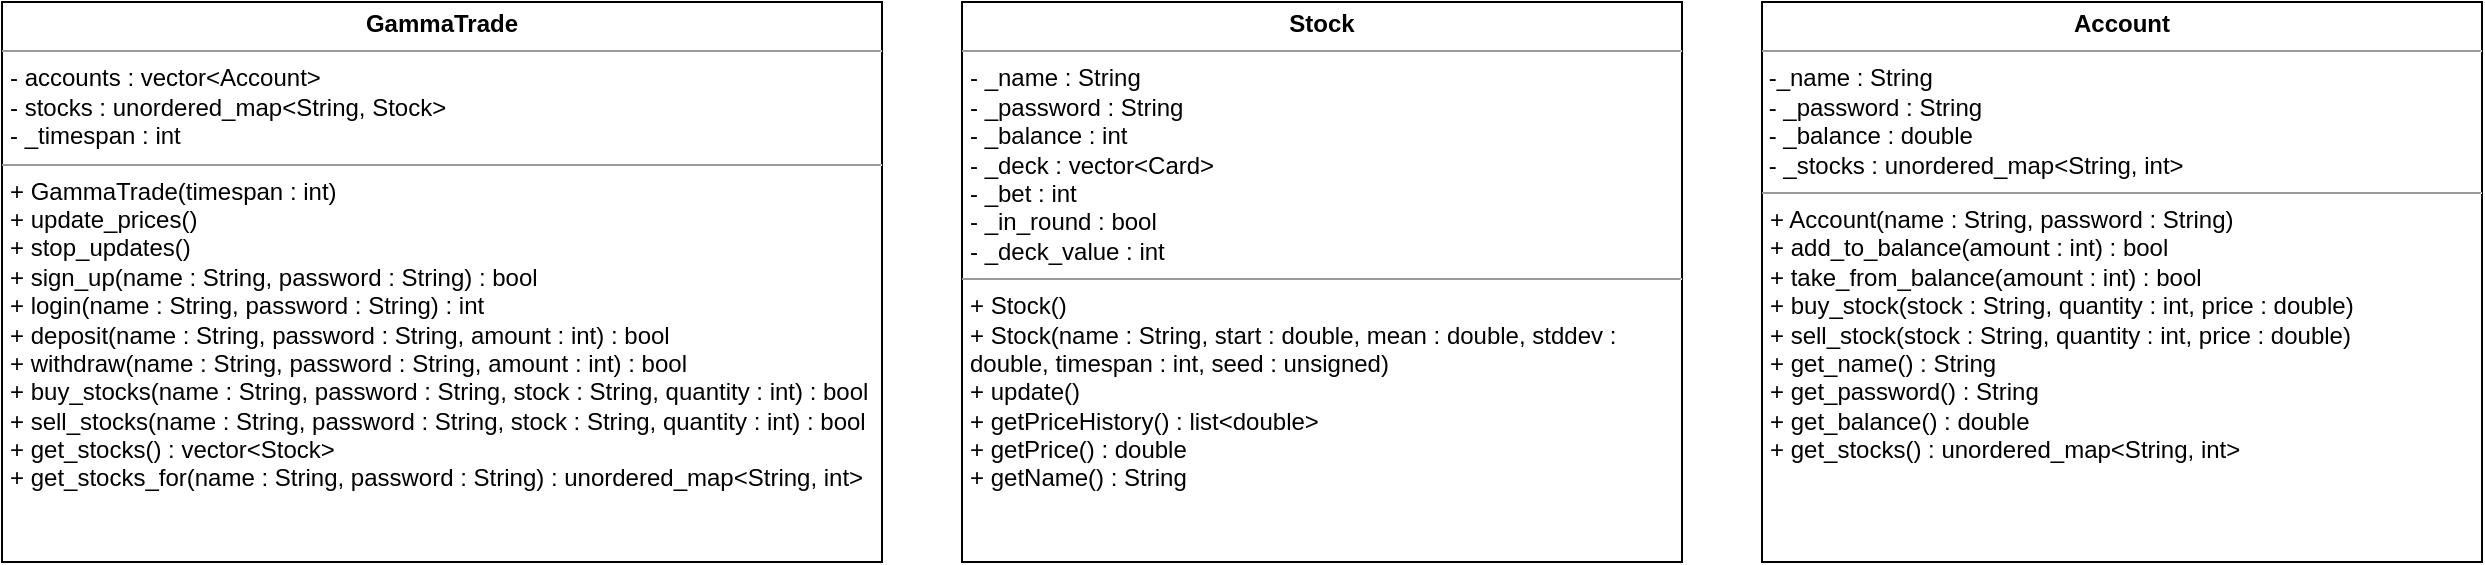 <mxfile version="21.3.6" type="device">
  <diagram name="Seite-1" id="T3qOwCYRP5SabC_Y7l2l">
    <mxGraphModel dx="1461" dy="648" grid="1" gridSize="10" guides="1" tooltips="1" connect="1" arrows="1" fold="1" page="1" pageScale="1" pageWidth="827" pageHeight="1169" math="0" shadow="0">
      <root>
        <mxCell id="0" />
        <mxCell id="1" parent="0" />
        <mxCell id="Lea8IH57JLJIbaSc_baa-24" value="&lt;p style=&quot;margin:0px;margin-top:4px;text-align:center;&quot;&gt;&lt;b&gt;GammaTrade&lt;/b&gt;&lt;/p&gt;&lt;hr size=&quot;1&quot;&gt;&lt;p style=&quot;margin:0px;margin-left:4px;&quot;&gt;- accounts : vector&amp;lt;Account&amp;gt;&amp;nbsp;&lt;/p&gt;&lt;p style=&quot;margin:0px;margin-left:4px;&quot;&gt;-&amp;nbsp;stocks : unordered_map&amp;lt;String, Stock&amp;gt;&amp;nbsp;&lt;/p&gt;&lt;p style=&quot;margin:0px;margin-left:4px;&quot;&gt;- _timespan : int&lt;/p&gt;&lt;hr size=&quot;1&quot;&gt;&lt;p style=&quot;margin:0px;margin-left:4px;&quot;&gt;+ GammaTrade(timespan : int)&lt;/p&gt;&lt;p style=&quot;margin:0px;margin-left:4px;&quot;&gt;+ update_prices()&lt;/p&gt;&lt;p style=&quot;margin:0px;margin-left:4px;&quot;&gt;+ stop_updates()&lt;/p&gt;&lt;p style=&quot;margin:0px;margin-left:4px;&quot;&gt;+ sign_up(name : String, password : String) : bool&lt;/p&gt;&lt;p style=&quot;margin:0px;margin-left:4px;&quot;&gt;+ login(name : String, password : String) : int&amp;nbsp;&lt;/p&gt;&lt;p style=&quot;margin:0px;margin-left:4px;&quot;&gt;+ deposit(name : String, password : String, amount : int) : bool&lt;/p&gt;&lt;p style=&quot;margin:0px;margin-left:4px;&quot;&gt;+ withdraw(name : String, password : String, amount : int) : bool&lt;/p&gt;&lt;p style=&quot;margin:0px;margin-left:4px;&quot;&gt;+ buy_stocks(name : String, password : String, stock : String, quantity : int) : bool&lt;/p&gt;&lt;p style=&quot;margin:0px;margin-left:4px;&quot;&gt;+ sell_stocks(name : String, password : String, stock : String, quantity : int) : bool&lt;/p&gt;&lt;p style=&quot;margin:0px;margin-left:4px;&quot;&gt;+ get_stocks() : vector&amp;lt;Stock&amp;gt;&lt;/p&gt;&lt;p style=&quot;margin:0px;margin-left:4px;&quot;&gt;+ get_stocks_for(name : String, password : String) : unordered_map&amp;lt;String, int&amp;gt;&lt;/p&gt;" style="verticalAlign=top;align=left;overflow=fill;fontSize=12;fontFamily=Helvetica;html=1;whiteSpace=wrap;" parent="1" vertex="1">
          <mxGeometry x="160" y="40" width="440" height="280" as="geometry" />
        </mxCell>
        <mxCell id="LqpURru_f6iX8NWLQTbW-1" value="&lt;p style=&quot;margin:0px;margin-top:4px;text-align:center;&quot;&gt;&lt;b&gt;Stock&lt;/b&gt;&lt;/p&gt;&lt;hr size=&quot;1&quot;&gt;&lt;p style=&quot;margin:0px;margin-left:4px;&quot;&gt;- _name : String&lt;br&gt;&lt;/p&gt;&lt;p style=&quot;margin:0px;margin-left:4px;&quot;&gt;- _password : String&lt;/p&gt;&lt;p style=&quot;margin:0px;margin-left:4px;&quot;&gt;- _balance : int&lt;/p&gt;&lt;p style=&quot;margin:0px;margin-left:4px;&quot;&gt;- _deck : vector&amp;lt;Card&amp;gt;&lt;/p&gt;&lt;p style=&quot;margin:0px;margin-left:4px;&quot;&gt;- _bet : int&lt;/p&gt;&lt;p style=&quot;margin:0px;margin-left:4px;&quot;&gt;- _in_round : bool&lt;/p&gt;&lt;p style=&quot;margin:0px;margin-left:4px;&quot;&gt;- _deck_value : int&lt;/p&gt;&lt;hr size=&quot;1&quot;&gt;&lt;p style=&quot;margin:0px;margin-left:4px;&quot;&gt;+ Stock()&lt;/p&gt;&lt;p style=&quot;margin:0px;margin-left:4px;&quot;&gt;+ Stock(name : String, start : double, mean : double, stddev : double, timespan : int, seed : unsigned)&lt;/p&gt;&lt;p style=&quot;margin:0px;margin-left:4px;&quot;&gt;+ update()&lt;/p&gt;&lt;p style=&quot;margin:0px;margin-left:4px;&quot;&gt;+ getPriceHistory() : list&amp;lt;double&amp;gt;&lt;/p&gt;&lt;p style=&quot;margin:0px;margin-left:4px;&quot;&gt;+ getPrice() : double&lt;/p&gt;&lt;p style=&quot;margin:0px;margin-left:4px;&quot;&gt;+ getName() : String&lt;/p&gt;&lt;p style=&quot;margin:0px;margin-left:4px;&quot;&gt;&lt;br&gt;&lt;/p&gt;" style="verticalAlign=top;align=left;overflow=fill;fontSize=12;fontFamily=Helvetica;html=1;whiteSpace=wrap;" parent="1" vertex="1">
          <mxGeometry x="640" y="40" width="360" height="280" as="geometry" />
        </mxCell>
        <mxCell id="LqpURru_f6iX8NWLQTbW-2" value="&lt;p style=&quot;margin:0px;margin-top:4px;text-align:center;&quot;&gt;&lt;b&gt;Account&lt;/b&gt;&lt;/p&gt;&lt;hr size=&quot;1&quot;&gt;&lt;p style=&quot;margin:0px;margin-left:4px;&quot;&gt;&lt;/p&gt;&amp;nbsp;-_name : String&lt;br&gt;&amp;nbsp;- _password : String&lt;br&gt;&amp;nbsp;- _balance : double&amp;nbsp;&lt;br&gt;&amp;nbsp;- _stocks : unordered_map&amp;lt;String, int&amp;gt;&lt;br&gt;&lt;hr size=&quot;1&quot;&gt;&lt;p style=&quot;border-color: var(--border-color); margin: 0px 0px 0px 4px;&quot;&gt;+ Account(name : String, password : String)&lt;/p&gt;&lt;p style=&quot;border-color: var(--border-color); margin: 0px 0px 0px 4px;&quot;&gt;+ add_to_balance(amount : int) : bool&lt;/p&gt;&lt;p style=&quot;border-color: var(--border-color); margin: 0px 0px 0px 4px;&quot;&gt;+ take_from_balance(amount : int) : bool&lt;/p&gt;&lt;p style=&quot;border-color: var(--border-color); margin: 0px 0px 0px 4px;&quot;&gt;+ buy_stock(stock : String, quantity : int, price : double)&lt;/p&gt;&lt;p style=&quot;border-color: var(--border-color); margin: 0px 0px 0px 4px;&quot;&gt;+ sell_stock(stock : String, quantity : int, price : double)&lt;/p&gt;&lt;p style=&quot;margin:0px;margin-left:4px;&quot;&gt;+ get_name() : String&lt;br&gt;&lt;/p&gt;&lt;p style=&quot;margin:0px;margin-left:4px;&quot;&gt;+ get_password() : String&lt;/p&gt;&lt;p style=&quot;margin:0px;margin-left:4px;&quot;&gt;+ get_balance() : double&lt;/p&gt;&lt;p style=&quot;margin:0px;margin-left:4px;&quot;&gt;+ get_stocks() : unordered_map&amp;lt;String, int&amp;gt;&lt;/p&gt;" style="verticalAlign=top;align=left;overflow=fill;fontSize=12;fontFamily=Helvetica;html=1;whiteSpace=wrap;" parent="1" vertex="1">
          <mxGeometry x="1040" y="40" width="360" height="280" as="geometry" />
        </mxCell>
      </root>
    </mxGraphModel>
  </diagram>
</mxfile>
